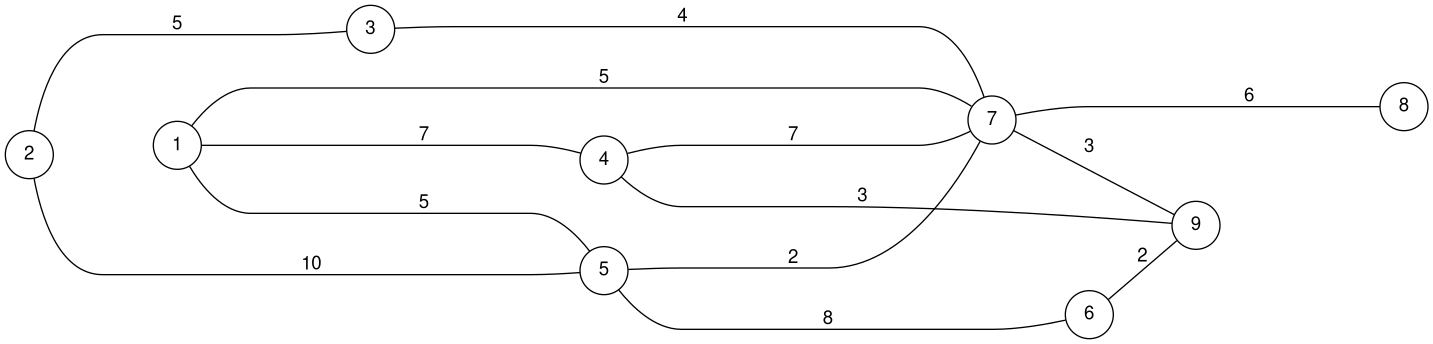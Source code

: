 @startdot
digraph a {
    fontname="Helvetica,Arial,sans-serif"
    node [fontname="Helvetica,Arial,sans-serif"]
    edge [fontname="Helvetica,Arial,sans-serif"]
    rankdir=LR;
    node [shape = circle];
    edge[arrowhead="none"];
    1 -> 4 [label = "7", minlen=6];
    1 -> 5 [label = "5", minlen=4];
    1 -> 7 [label = "5", minlen=4];
    2 -> 3 [label = "5", minlen=4];
    2 -> 5 [label = "10", minlen=8];
    3 -> 7 [label = "4", minlen=3];
    4 -> 7 [label = "7", minlen=6];
    4 -> 9 [label = "3", minlen=2];
    5 -> 6 [label = "8", minlen=7];
    5 -> 7 [label = "2", minlen=1];
    6 -> 9 [label = "2", minlen=1];
    7 -> 8 [label = "6", minlen=5];
    7 -> 9 [label = "3", minlen=2];
}
@enddot
